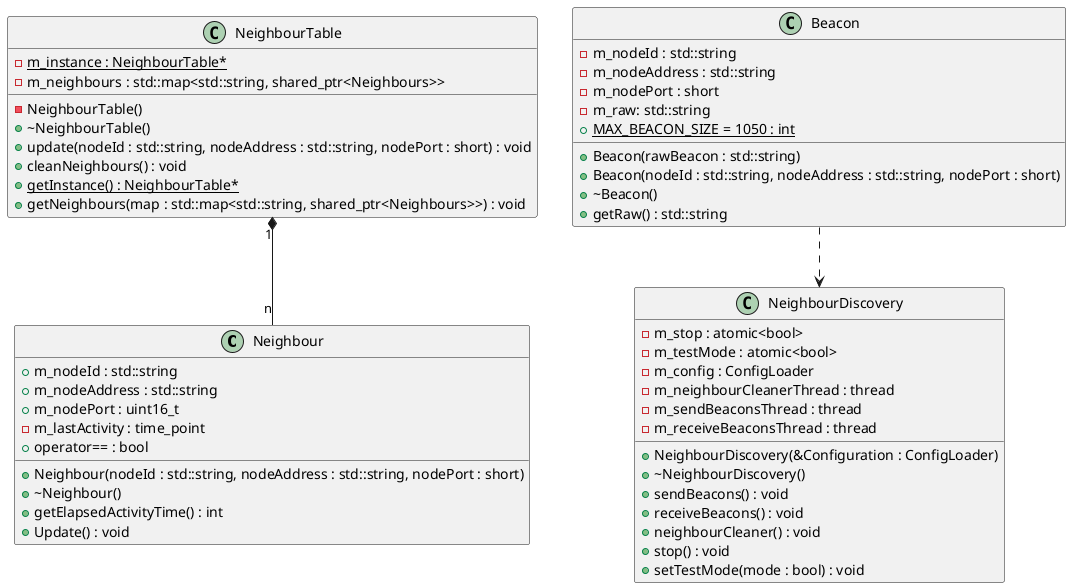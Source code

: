 @startuml

class Neighbour {
	+m_nodeId : std::string
	+m_nodeAddress : std::string
	+m_nodePort : uint16_t
	-m_lastActivity : time_point
	+Neighbour(nodeId : std::string, nodeAddress : std::string, nodePort : short)
	+~Neighbour()
	+getElapsedActivityTime() : int
	+Update() : void
	+operator== : bool
}

class NeighbourTable {
 	-{static} m_instance : NeighbourTable*
 	-m_neighbours : std::map<std::string, shared_ptr<Neighbours>>
	-NeighbourTable()
	+~NeighbourTable()
	+update(nodeId : std::string, nodeAddress : std::string, nodePort : short) : void
	+cleanNeighbours() : void
	+getInstance() : {static} NeighbourTable*
	+getNeighbours(map : std::map<std::string, shared_ptr<Neighbours>>) : void
}

class NeighbourDiscovery {
	-m_stop : atomic<bool>
	-m_testMode : atomic<bool>
	-m_config : ConfigLoader
	-m_neighbourCleanerThread : thread
	-m_sendBeaconsThread : thread
	-m_receiveBeaconsThread : thread
	+NeighbourDiscovery(&Configuration : ConfigLoader)
	+~NeighbourDiscovery()
	+sendBeacons() : void
	+receiveBeacons() : void
	+neighbourCleaner() : void
	+stop() : void
	+setTestMode(mode : bool) : void
}

class Beacon {
	-m_nodeId : std::string
	-m_nodeAddress : std::string
	-m_nodePort : short
	-m_raw: std::string
	+{static} MAX_BEACON_SIZE = 1050 : int
	+Beacon(rawBeacon : std::string)
	+Beacon(nodeId : std::string, nodeAddress : std::string, nodePort : short)
	+~Beacon()
	+getRaw() : std::string
}

Beacon ..> NeighbourDiscovery
NeighbourTable "1" *-- "n" Neighbour

@enduml